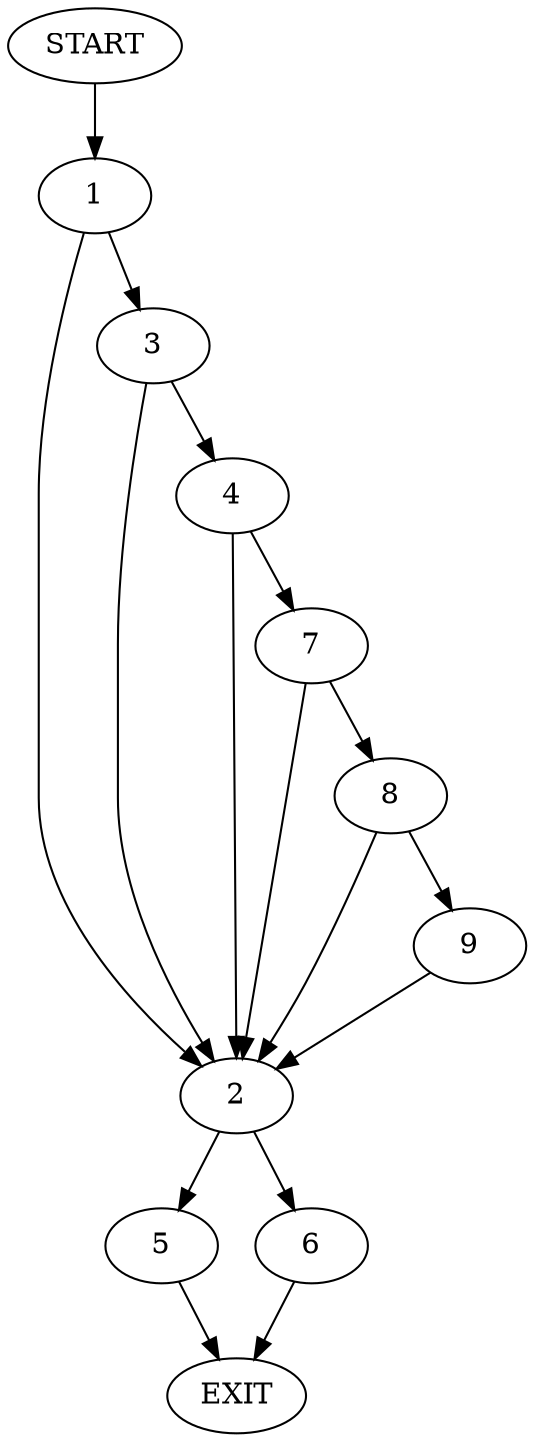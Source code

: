 digraph {
0 [label="START"]
10 [label="EXIT"]
0 -> 1
1 -> 2
1 -> 3
3 -> 4
3 -> 2
2 -> 5
2 -> 6
4 -> 7
4 -> 2
7 -> 2
7 -> 8
8 -> 9
8 -> 2
9 -> 2
5 -> 10
6 -> 10
}
